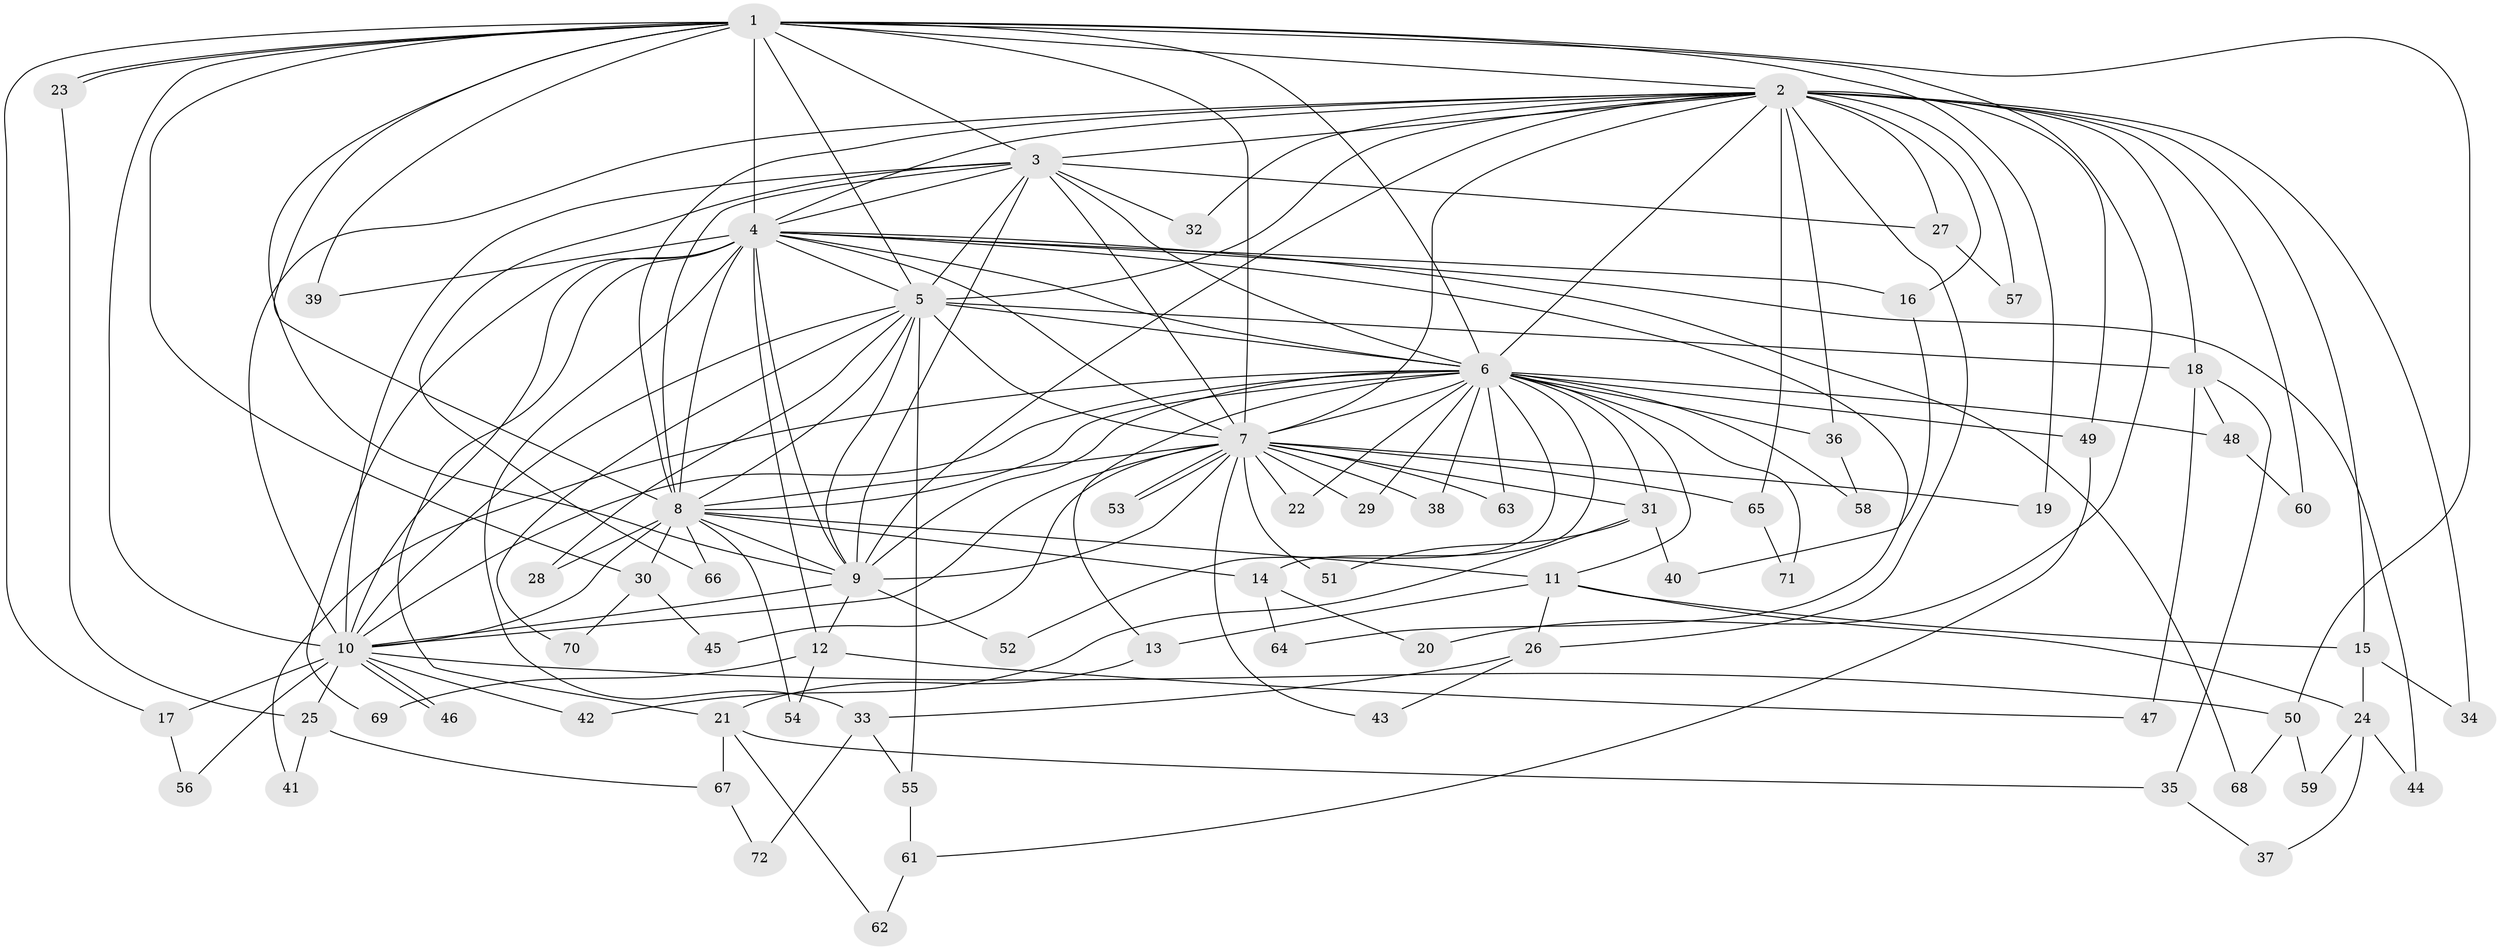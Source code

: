 // Generated by graph-tools (version 1.1) at 2025/44/03/09/25 04:44:19]
// undirected, 72 vertices, 169 edges
graph export_dot {
graph [start="1"]
  node [color=gray90,style=filled];
  1;
  2;
  3;
  4;
  5;
  6;
  7;
  8;
  9;
  10;
  11;
  12;
  13;
  14;
  15;
  16;
  17;
  18;
  19;
  20;
  21;
  22;
  23;
  24;
  25;
  26;
  27;
  28;
  29;
  30;
  31;
  32;
  33;
  34;
  35;
  36;
  37;
  38;
  39;
  40;
  41;
  42;
  43;
  44;
  45;
  46;
  47;
  48;
  49;
  50;
  51;
  52;
  53;
  54;
  55;
  56;
  57;
  58;
  59;
  60;
  61;
  62;
  63;
  64;
  65;
  66;
  67;
  68;
  69;
  70;
  71;
  72;
  1 -- 2;
  1 -- 3;
  1 -- 4;
  1 -- 5;
  1 -- 6;
  1 -- 7;
  1 -- 8;
  1 -- 9;
  1 -- 10;
  1 -- 17;
  1 -- 19;
  1 -- 20;
  1 -- 23;
  1 -- 23;
  1 -- 30;
  1 -- 39;
  1 -- 50;
  2 -- 3;
  2 -- 4;
  2 -- 5;
  2 -- 6;
  2 -- 7;
  2 -- 8;
  2 -- 9;
  2 -- 10;
  2 -- 15;
  2 -- 16;
  2 -- 18;
  2 -- 26;
  2 -- 27;
  2 -- 32;
  2 -- 34;
  2 -- 36;
  2 -- 49;
  2 -- 57;
  2 -- 60;
  2 -- 65;
  3 -- 4;
  3 -- 5;
  3 -- 6;
  3 -- 7;
  3 -- 8;
  3 -- 9;
  3 -- 10;
  3 -- 27;
  3 -- 32;
  3 -- 66;
  4 -- 5;
  4 -- 6;
  4 -- 7;
  4 -- 8;
  4 -- 9;
  4 -- 10;
  4 -- 12;
  4 -- 16;
  4 -- 21;
  4 -- 33;
  4 -- 39;
  4 -- 44;
  4 -- 64;
  4 -- 68;
  4 -- 69;
  5 -- 6;
  5 -- 7;
  5 -- 8;
  5 -- 9;
  5 -- 10;
  5 -- 18;
  5 -- 28;
  5 -- 55;
  5 -- 70;
  6 -- 7;
  6 -- 8;
  6 -- 9;
  6 -- 10;
  6 -- 11;
  6 -- 13;
  6 -- 14;
  6 -- 22;
  6 -- 29;
  6 -- 31;
  6 -- 36;
  6 -- 38;
  6 -- 41;
  6 -- 48;
  6 -- 49;
  6 -- 52;
  6 -- 58;
  6 -- 63;
  6 -- 71;
  7 -- 8;
  7 -- 9;
  7 -- 10;
  7 -- 19;
  7 -- 22;
  7 -- 29;
  7 -- 31;
  7 -- 38;
  7 -- 43;
  7 -- 45;
  7 -- 51;
  7 -- 53;
  7 -- 53;
  7 -- 63;
  7 -- 65;
  8 -- 9;
  8 -- 10;
  8 -- 11;
  8 -- 14;
  8 -- 28;
  8 -- 30;
  8 -- 54;
  8 -- 66;
  9 -- 10;
  9 -- 12;
  9 -- 52;
  10 -- 17;
  10 -- 25;
  10 -- 42;
  10 -- 46;
  10 -- 46;
  10 -- 50;
  10 -- 56;
  11 -- 13;
  11 -- 15;
  11 -- 24;
  11 -- 26;
  12 -- 47;
  12 -- 54;
  12 -- 69;
  13 -- 21;
  14 -- 20;
  14 -- 64;
  15 -- 24;
  15 -- 34;
  16 -- 40;
  17 -- 56;
  18 -- 35;
  18 -- 47;
  18 -- 48;
  21 -- 35;
  21 -- 62;
  21 -- 67;
  23 -- 25;
  24 -- 37;
  24 -- 44;
  24 -- 59;
  25 -- 41;
  25 -- 67;
  26 -- 33;
  26 -- 43;
  27 -- 57;
  30 -- 45;
  30 -- 70;
  31 -- 40;
  31 -- 42;
  31 -- 51;
  33 -- 55;
  33 -- 72;
  35 -- 37;
  36 -- 58;
  48 -- 60;
  49 -- 61;
  50 -- 59;
  50 -- 68;
  55 -- 61;
  61 -- 62;
  65 -- 71;
  67 -- 72;
}
